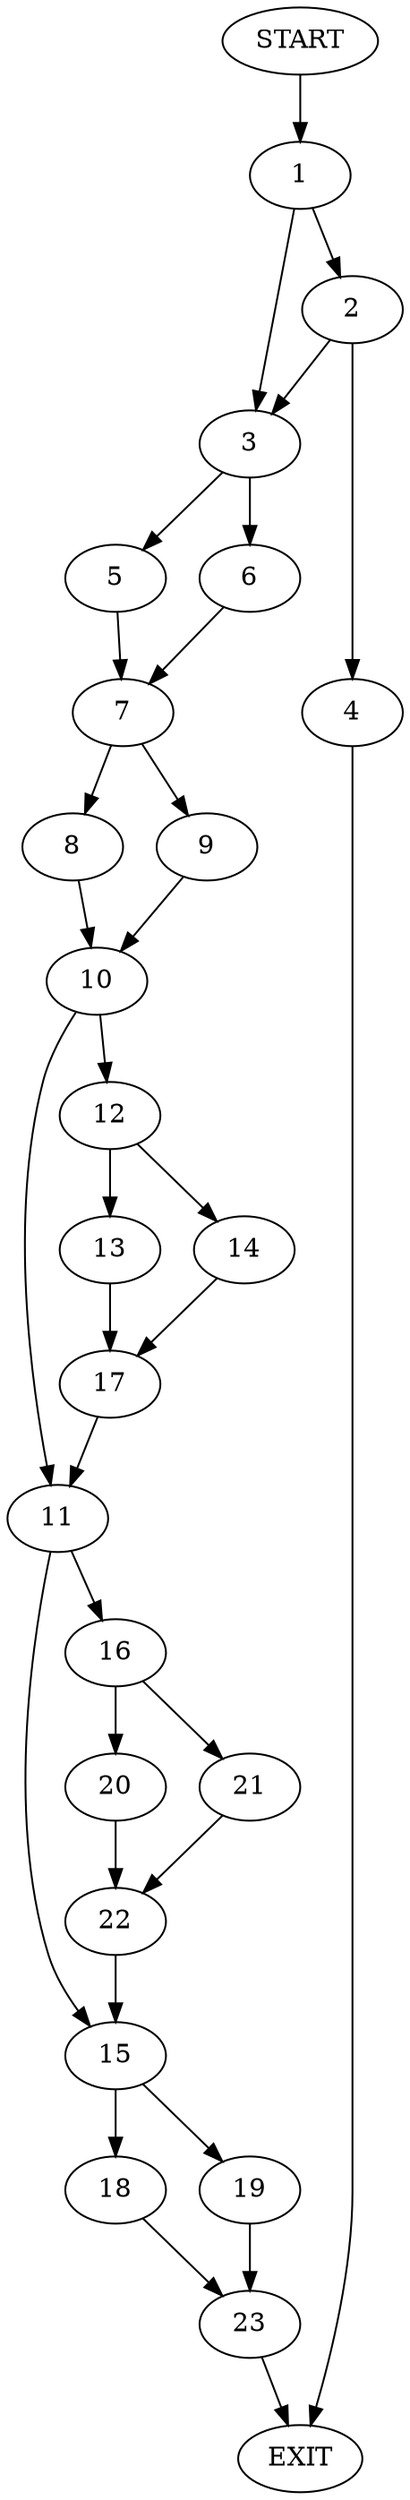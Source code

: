 digraph {
0 [label="START"]
24 [label="EXIT"]
0 -> 1
1 -> 2
1 -> 3
2 -> 4
2 -> 3
3 -> 5
3 -> 6
4 -> 24
6 -> 7
5 -> 7
7 -> 8
7 -> 9
8 -> 10
9 -> 10
10 -> 11
10 -> 12
12 -> 13
12 -> 14
11 -> 15
11 -> 16
14 -> 17
13 -> 17
17 -> 11
15 -> 18
15 -> 19
16 -> 20
16 -> 21
20 -> 22
21 -> 22
22 -> 15
18 -> 23
19 -> 23
23 -> 24
}
